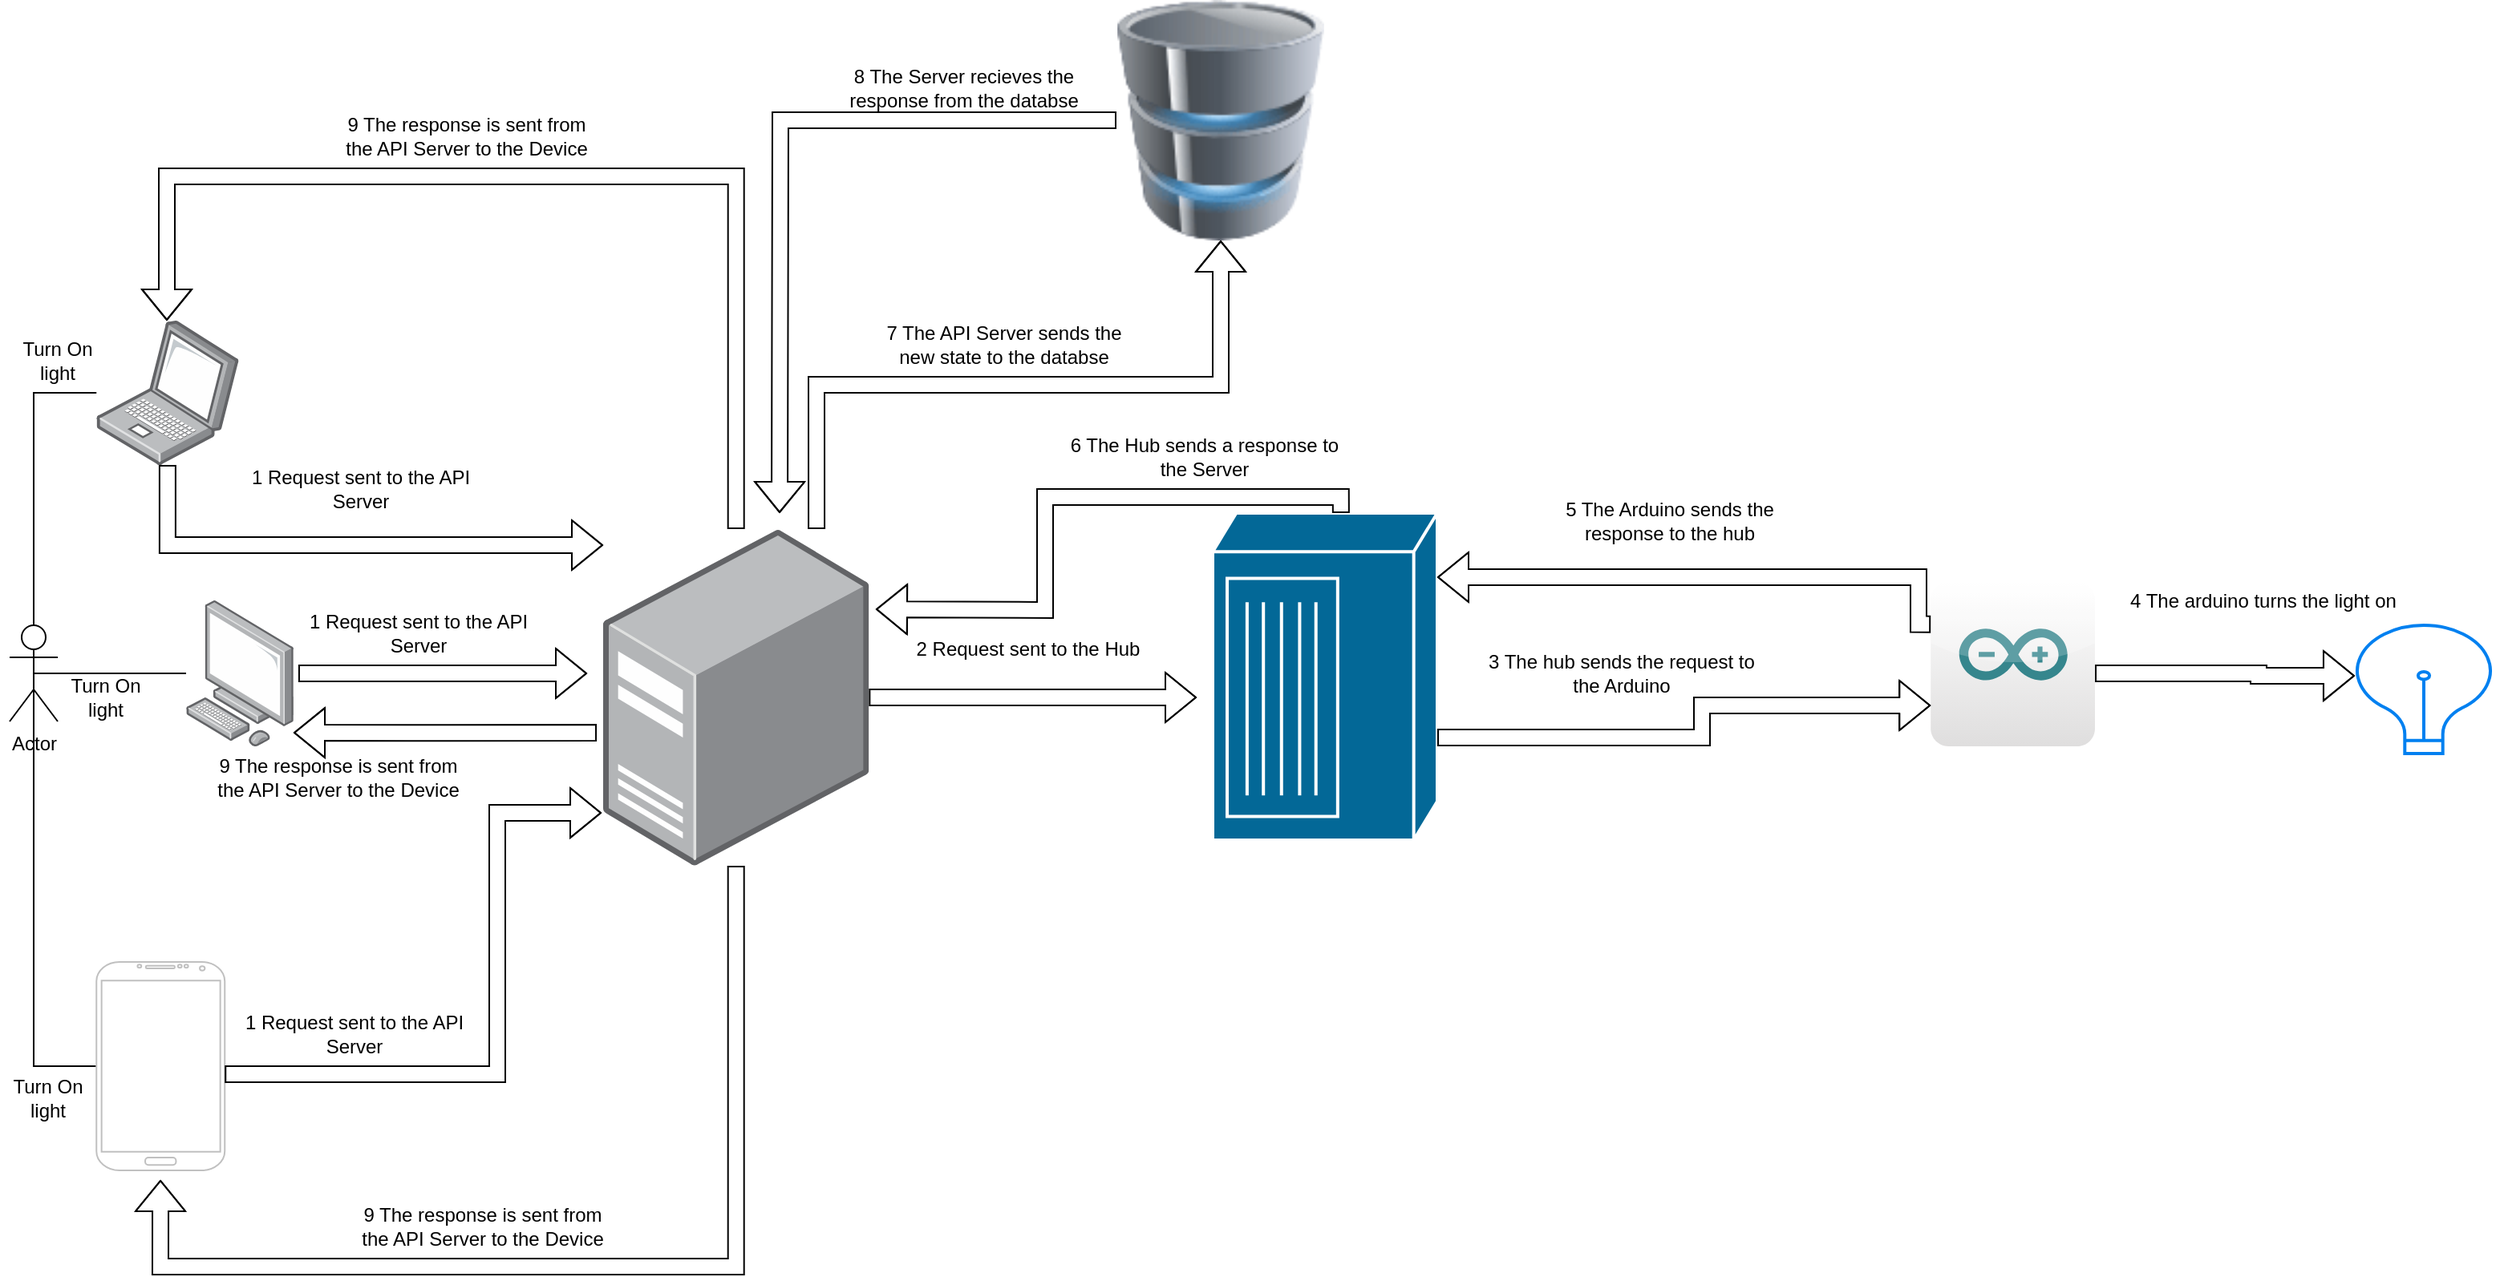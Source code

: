 <mxfile version="15.7.3" type="device"><diagram id="jbXib-lBmnpQ9-owXYRY" name="Page-1"><mxGraphModel dx="2942" dy="1225" grid="1" gridSize="10" guides="1" tooltips="1" connect="1" arrows="1" fold="1" page="1" pageScale="1" pageWidth="850" pageHeight="1100" math="0" shadow="0"><root><mxCell id="0"/><mxCell id="1" parent="0"/><mxCell id="kDl641Rnh1crG49E0b2O-4" style="edgeStyle=orthogonalEdgeStyle;rounded=0;orthogonalLoop=1;jettySize=auto;html=1;exitX=0.5;exitY=0.5;exitDx=0;exitDy=0;exitPerimeter=0;endArrow=none;endFill=0;" parent="1" source="kDl641Rnh1crG49E0b2O-1" target="kDl641Rnh1crG49E0b2O-2" edge="1"><mxGeometry relative="1" as="geometry"><Array as="points"><mxPoint x="35" y="835"/></Array></mxGeometry></mxCell><mxCell id="kDl641Rnh1crG49E0b2O-7" style="edgeStyle=orthogonalEdgeStyle;rounded=0;orthogonalLoop=1;jettySize=auto;html=1;exitX=0.5;exitY=0.5;exitDx=0;exitDy=0;exitPerimeter=0;endArrow=none;endFill=0;" parent="1" source="kDl641Rnh1crG49E0b2O-1" target="kDl641Rnh1crG49E0b2O-6" edge="1"><mxGeometry relative="1" as="geometry"/></mxCell><mxCell id="kDl641Rnh1crG49E0b2O-8" style="edgeStyle=orthogonalEdgeStyle;rounded=0;orthogonalLoop=1;jettySize=auto;html=1;exitX=0.75;exitY=0.1;exitDx=0;exitDy=0;exitPerimeter=0;endArrow=none;endFill=0;" parent="1" source="kDl641Rnh1crG49E0b2O-1" target="kDl641Rnh1crG49E0b2O-5" edge="1"><mxGeometry relative="1" as="geometry"><Array as="points"><mxPoint x="35" y="566"/><mxPoint x="35" y="415"/></Array></mxGeometry></mxCell><mxCell id="kDl641Rnh1crG49E0b2O-1" value="Actor" style="shape=umlActor;verticalLabelPosition=bottom;verticalAlign=top;html=1;" parent="1" vertex="1"><mxGeometry x="20.0" y="560" width="30" height="60" as="geometry"/></mxCell><mxCell id="kDl641Rnh1crG49E0b2O-2" value="" style="verticalLabelPosition=bottom;verticalAlign=top;html=1;shadow=0;dashed=0;strokeWidth=1;shape=mxgraph.android.phone2;strokeColor=#c0c0c0;" parent="1" vertex="1"><mxGeometry x="74.12" y="770" width="80" height="130" as="geometry"/></mxCell><mxCell id="kDl641Rnh1crG49E0b2O-5" value="" style="points=[];aspect=fixed;html=1;align=center;shadow=0;dashed=0;image;image=img/lib/allied_telesis/computer_and_terminals/Laptop.svg;" parent="1" vertex="1"><mxGeometry x="74.12" y="370" width="88.73" height="90" as="geometry"/></mxCell><mxCell id="kDl641Rnh1crG49E0b2O-6" value="" style="points=[];aspect=fixed;html=1;align=center;shadow=0;dashed=0;image;image=img/lib/allied_telesis/computer_and_terminals/Personal_Computer.svg;" parent="1" vertex="1"><mxGeometry x="130" y="544.5" width="67.15" height="91" as="geometry"/></mxCell><mxCell id="kDl641Rnh1crG49E0b2O-9" value="" style="points=[];aspect=fixed;html=1;align=center;shadow=0;dashed=0;image;image=img/lib/allied_telesis/computer_and_terminals/Server_Desktop.svg;" parent="1" vertex="1"><mxGeometry x="390" y="500" width="165.67" height="210" as="geometry"/></mxCell><mxCell id="kDl641Rnh1crG49E0b2O-11" value="" style="shape=flexArrow;endArrow=classic;html=1;rounded=0;edgeStyle=orthogonalEdgeStyle;" parent="1" source="kDl641Rnh1crG49E0b2O-5" edge="1"><mxGeometry width="50" height="50" relative="1" as="geometry"><mxPoint x="400" y="320" as="sourcePoint"/><mxPoint x="390" y="510" as="targetPoint"/><Array as="points"><mxPoint x="118" y="510"/></Array></mxGeometry></mxCell><mxCell id="kDl641Rnh1crG49E0b2O-12" value="" style="shape=flexArrow;endArrow=classic;html=1;rounded=0;edgeStyle=orthogonalEdgeStyle;" parent="1" source="kDl641Rnh1crG49E0b2O-9" target="kDl641Rnh1crG49E0b2O-5" edge="1"><mxGeometry width="50" height="50" relative="1" as="geometry"><mxPoint x="400" y="320" as="sourcePoint"/><mxPoint x="450" y="270" as="targetPoint"/><Array as="points"><mxPoint x="473" y="280"/><mxPoint x="118" y="280"/></Array></mxGeometry></mxCell><mxCell id="kDl641Rnh1crG49E0b2O-13" value="1 Request sent to the API Server" style="text;html=1;strokeColor=none;fillColor=none;align=center;verticalAlign=middle;whiteSpace=wrap;rounded=0;" parent="1" vertex="1"><mxGeometry x="154.12" y="460" width="170" height="30" as="geometry"/></mxCell><mxCell id="kDl641Rnh1crG49E0b2O-15" value="" style="shape=flexArrow;endArrow=classic;html=1;rounded=0;edgeStyle=orthogonalEdgeStyle;exitX=1.042;exitY=0.5;exitDx=0;exitDy=0;exitPerimeter=0;" parent="1" source="kDl641Rnh1crG49E0b2O-6" edge="1"><mxGeometry width="50" height="50" relative="1" as="geometry"><mxPoint x="230" y="590" as="sourcePoint"/><mxPoint x="380" y="590" as="targetPoint"/><Array as="points"/></mxGeometry></mxCell><mxCell id="kDl641Rnh1crG49E0b2O-16" value="1 Request sent to the API Server" style="text;html=1;strokeColor=none;fillColor=none;align=center;verticalAlign=middle;whiteSpace=wrap;rounded=0;" parent="1" vertex="1"><mxGeometry x="190" y="550" width="170" height="30" as="geometry"/></mxCell><mxCell id="kDl641Rnh1crG49E0b2O-17" value="" style="shape=flexArrow;endArrow=classic;html=1;rounded=0;edgeStyle=orthogonalEdgeStyle;entryX=-0.006;entryY=0.843;entryDx=0;entryDy=0;entryPerimeter=0;" parent="1" target="kDl641Rnh1crG49E0b2O-9" edge="1"><mxGeometry width="50" height="50" relative="1" as="geometry"><mxPoint x="154.12" y="840" as="sourcePoint"/><mxPoint x="304.12" y="840" as="targetPoint"/><Array as="points"><mxPoint x="324" y="840"/><mxPoint x="324" y="677"/></Array></mxGeometry></mxCell><mxCell id="kDl641Rnh1crG49E0b2O-18" value="1 Request sent to the API Server" style="text;html=1;strokeColor=none;fillColor=none;align=center;verticalAlign=middle;whiteSpace=wrap;rounded=0;" parent="1" vertex="1"><mxGeometry x="150" y="800" width="170" height="30" as="geometry"/></mxCell><mxCell id="kDl641Rnh1crG49E0b2O-19" value="Turn On light" style="text;html=1;strokeColor=none;fillColor=none;align=center;verticalAlign=middle;whiteSpace=wrap;rounded=0;" parent="1" vertex="1"><mxGeometry x="50" y="590" width="60" height="30" as="geometry"/></mxCell><mxCell id="kDl641Rnh1crG49E0b2O-20" value="Turn On light" style="text;html=1;strokeColor=none;fillColor=none;align=center;verticalAlign=middle;whiteSpace=wrap;rounded=0;" parent="1" vertex="1"><mxGeometry x="20" y="380" width="60" height="30" as="geometry"/></mxCell><mxCell id="kDl641Rnh1crG49E0b2O-21" value="Turn On light" style="text;html=1;strokeColor=none;fillColor=none;align=center;verticalAlign=middle;whiteSpace=wrap;rounded=0;" parent="1" vertex="1"><mxGeometry x="14.12" y="840" width="60" height="30" as="geometry"/></mxCell><mxCell id="kDl641Rnh1crG49E0b2O-22" value="" style="html=1;verticalLabelPosition=bottom;align=center;labelBackgroundColor=#ffffff;verticalAlign=top;strokeWidth=2;strokeColor=#0080F0;shadow=0;dashed=0;shape=mxgraph.ios7.icons.lightbulb;" parent="1" vertex="1"><mxGeometry x="1480" y="560" width="90" height="80" as="geometry"/></mxCell><mxCell id="kDl641Rnh1crG49E0b2O-23" value="" style="image;html=1;image=img/lib/clip_art/computers/Database_128x128.png" parent="1" vertex="1"><mxGeometry x="710" y="170" width="130" height="150" as="geometry"/></mxCell><mxCell id="kDl641Rnh1crG49E0b2O-24" value="" style="shape=mxgraph.cisco.hubs_and_gateways.hub;html=1;pointerEvents=1;dashed=0;fillColor=#036897;strokeColor=#ffffff;strokeWidth=2;verticalLabelPosition=bottom;verticalAlign=top;align=center;outlineConnect=0;" parent="1" vertex="1"><mxGeometry x="770" y="490" width="140" height="204" as="geometry"/></mxCell><mxCell id="kDl641Rnh1crG49E0b2O-25" value="" style="shape=flexArrow;endArrow=classic;html=1;rounded=0;edgeStyle=orthogonalEdgeStyle;" parent="1" source="kDl641Rnh1crG49E0b2O-9" edge="1"><mxGeometry width="50" height="50" relative="1" as="geometry"><mxPoint x="1280" y="600" as="sourcePoint"/><mxPoint x="760" y="605" as="targetPoint"/></mxGeometry></mxCell><mxCell id="kDl641Rnh1crG49E0b2O-26" value="2 Request sent to the Hub" style="text;html=1;strokeColor=none;fillColor=none;align=center;verticalAlign=middle;whiteSpace=wrap;rounded=0;" parent="1" vertex="1"><mxGeometry x="570" y="560" width="170" height="30" as="geometry"/></mxCell><mxCell id="kDl641Rnh1crG49E0b2O-27" value="" style="shape=flexArrow;endArrow=classic;html=1;rounded=0;edgeStyle=orthogonalEdgeStyle;exitX=0.571;exitY=0;exitDx=0;exitDy=0;exitPerimeter=0;" parent="1" source="kDl641Rnh1crG49E0b2O-24" edge="1"><mxGeometry width="50" height="50" relative="1" as="geometry"><mxPoint x="860" y="420" as="sourcePoint"/><mxPoint x="560" y="550" as="targetPoint"/></mxGeometry></mxCell><mxCell id="kDl641Rnh1crG49E0b2O-28" value="" style="shape=flexArrow;endArrow=classic;html=1;rounded=0;edgeStyle=orthogonalEdgeStyle;entryX=0.022;entryY=0.394;entryDx=0;entryDy=0;entryPerimeter=0;" parent="1" source="Amugaf6sqNLJBe-lSf-q-1" target="kDl641Rnh1crG49E0b2O-22" edge="1"><mxGeometry width="50" height="50" relative="1" as="geometry"><mxPoint x="1150" y="576" as="sourcePoint"/><mxPoint x="1120" y="592" as="targetPoint"/><Array as="points"><mxPoint x="1422" y="590"/></Array></mxGeometry></mxCell><mxCell id="kDl641Rnh1crG49E0b2O-29" value="3 The hub sends the request to the Arduino" style="text;html=1;strokeColor=none;fillColor=none;align=center;verticalAlign=middle;whiteSpace=wrap;rounded=0;" parent="1" vertex="1"><mxGeometry x="940" y="575" width="170" height="30" as="geometry"/></mxCell><mxCell id="kDl641Rnh1crG49E0b2O-30" value="6 The Hub sends a response to the Server" style="text;html=1;strokeColor=none;fillColor=none;align=center;verticalAlign=middle;whiteSpace=wrap;rounded=0;" parent="1" vertex="1"><mxGeometry x="680" y="440" width="170" height="30" as="geometry"/></mxCell><mxCell id="kDl641Rnh1crG49E0b2O-31" value="" style="shape=flexArrow;endArrow=classic;html=1;rounded=0;edgeStyle=orthogonalEdgeStyle;entryX=0.5;entryY=1;entryDx=0;entryDy=0;exitX=0.803;exitY=0;exitDx=0;exitDy=0;exitPerimeter=0;" parent="1" source="kDl641Rnh1crG49E0b2O-9" target="kDl641Rnh1crG49E0b2O-23" edge="1"><mxGeometry width="50" height="50" relative="1" as="geometry"><mxPoint x="540" y="450" as="sourcePoint"/><mxPoint x="590" y="400" as="targetPoint"/></mxGeometry></mxCell><mxCell id="kDl641Rnh1crG49E0b2O-32" value="7 The API Server sends the new state to the databse" style="text;html=1;strokeColor=none;fillColor=none;align=center;verticalAlign=middle;whiteSpace=wrap;rounded=0;" parent="1" vertex="1"><mxGeometry x="554.67" y="370" width="170" height="30" as="geometry"/></mxCell><mxCell id="kDl641Rnh1crG49E0b2O-33" value="9 The response is sent from the API Server to the Device" style="text;html=1;strokeColor=none;fillColor=none;align=center;verticalAlign=middle;whiteSpace=wrap;rounded=0;" parent="1" vertex="1"><mxGeometry x="220.0" y="240" width="170" height="30" as="geometry"/></mxCell><mxCell id="kDl641Rnh1crG49E0b2O-34" value="9 The response is sent from the API Server to the Device" style="text;html=1;strokeColor=none;fillColor=none;align=center;verticalAlign=middle;whiteSpace=wrap;rounded=0;" parent="1" vertex="1"><mxGeometry x="140.0" y="640" width="170" height="30" as="geometry"/></mxCell><mxCell id="kDl641Rnh1crG49E0b2O-35" value="9 The response is sent from the API Server to the Device" style="text;html=1;strokeColor=none;fillColor=none;align=center;verticalAlign=middle;whiteSpace=wrap;rounded=0;" parent="1" vertex="1"><mxGeometry x="230.0" y="920" width="170" height="30" as="geometry"/></mxCell><mxCell id="kDl641Rnh1crG49E0b2O-36" value="" style="shape=flexArrow;endArrow=classic;html=1;rounded=0;edgeStyle=orthogonalEdgeStyle;entryX=0.998;entryY=0.907;entryDx=0;entryDy=0;entryPerimeter=0;exitX=-0.024;exitY=0.605;exitDx=0;exitDy=0;exitPerimeter=0;" parent="1" source="kDl641Rnh1crG49E0b2O-9" target="kDl641Rnh1crG49E0b2O-6" edge="1"><mxGeometry width="50" height="50" relative="1" as="geometry"><mxPoint x="380" y="630" as="sourcePoint"/><mxPoint x="460" y="810" as="targetPoint"/></mxGeometry></mxCell><mxCell id="kDl641Rnh1crG49E0b2O-37" value="" style="shape=flexArrow;endArrow=classic;html=1;rounded=0;edgeStyle=orthogonalEdgeStyle;entryX=0.499;entryY=1.046;entryDx=0;entryDy=0;entryPerimeter=0;" parent="1" source="kDl641Rnh1crG49E0b2O-9" target="kDl641Rnh1crG49E0b2O-2" edge="1"><mxGeometry width="50" height="50" relative="1" as="geometry"><mxPoint x="505.67" y="960" as="sourcePoint"/><mxPoint x="555.67" y="910" as="targetPoint"/><Array as="points"><mxPoint x="473" y="960"/><mxPoint x="114" y="960"/></Array></mxGeometry></mxCell><mxCell id="kDl641Rnh1crG49E0b2O-38" value="" style="shape=flexArrow;endArrow=classic;html=1;rounded=0;edgeStyle=orthogonalEdgeStyle;exitX=0;exitY=0.5;exitDx=0;exitDy=0;" parent="1" source="kDl641Rnh1crG49E0b2O-23" edge="1"><mxGeometry width="50" height="50" relative="1" as="geometry"><mxPoint x="560" y="210" as="sourcePoint"/><mxPoint x="500" y="490" as="targetPoint"/></mxGeometry></mxCell><mxCell id="kDl641Rnh1crG49E0b2O-39" value="8 The Server recieves the response from the databse" style="text;html=1;strokeColor=none;fillColor=none;align=center;verticalAlign=middle;whiteSpace=wrap;rounded=0;" parent="1" vertex="1"><mxGeometry x="530" y="210" width="170" height="30" as="geometry"/></mxCell><mxCell id="Amugaf6sqNLJBe-lSf-q-1" value="" style="dashed=0;outlineConnect=0;html=1;align=center;labelPosition=center;verticalLabelPosition=bottom;verticalAlign=top;shape=mxgraph.webicons.arduino;gradientColor=#DFDEDE" parent="1" vertex="1"><mxGeometry x="1217.6" y="533.1" width="102.4" height="102.4" as="geometry"/></mxCell><mxCell id="Amugaf6sqNLJBe-lSf-q-2" value="" style="shape=flexArrow;endArrow=classic;html=1;rounded=0;edgeStyle=orthogonalEdgeStyle;" parent="1" source="kDl641Rnh1crG49E0b2O-24" target="Amugaf6sqNLJBe-lSf-q-1" edge="1"><mxGeometry width="50" height="50" relative="1" as="geometry"><mxPoint x="950.0" y="627.48" as="sourcePoint"/><mxPoint x="1170" y="600" as="targetPoint"/><Array as="points"><mxPoint x="1075" y="630"/><mxPoint x="1075" y="610"/></Array></mxGeometry></mxCell><mxCell id="Amugaf6sqNLJBe-lSf-q-3" value="" style="shape=flexArrow;endArrow=classic;html=1;rounded=0;edgeStyle=orthogonalEdgeStyle;exitX=0;exitY=0.256;exitDx=0;exitDy=0;exitPerimeter=0;" parent="1" source="Amugaf6sqNLJBe-lSf-q-1" target="kDl641Rnh1crG49E0b2O-24" edge="1"><mxGeometry width="50" height="50" relative="1" as="geometry"><mxPoint x="960" y="720" as="sourcePoint"/><mxPoint x="920" y="530" as="targetPoint"/><Array as="points"><mxPoint x="1210" y="559"/><mxPoint x="1210" y="530"/></Array></mxGeometry></mxCell><mxCell id="Amugaf6sqNLJBe-lSf-q-4" value="5 The Arduino sends the response to the hub" style="text;html=1;strokeColor=none;fillColor=none;align=center;verticalAlign=middle;whiteSpace=wrap;rounded=0;" parent="1" vertex="1"><mxGeometry x="970" y="480" width="170" height="30" as="geometry"/></mxCell><mxCell id="Amugaf6sqNLJBe-lSf-q-5" value="4 The arduino turns the light on" style="text;html=1;strokeColor=none;fillColor=none;align=center;verticalAlign=middle;whiteSpace=wrap;rounded=0;" parent="1" vertex="1"><mxGeometry x="1340" y="530" width="170" height="30" as="geometry"/></mxCell></root></mxGraphModel></diagram></mxfile>